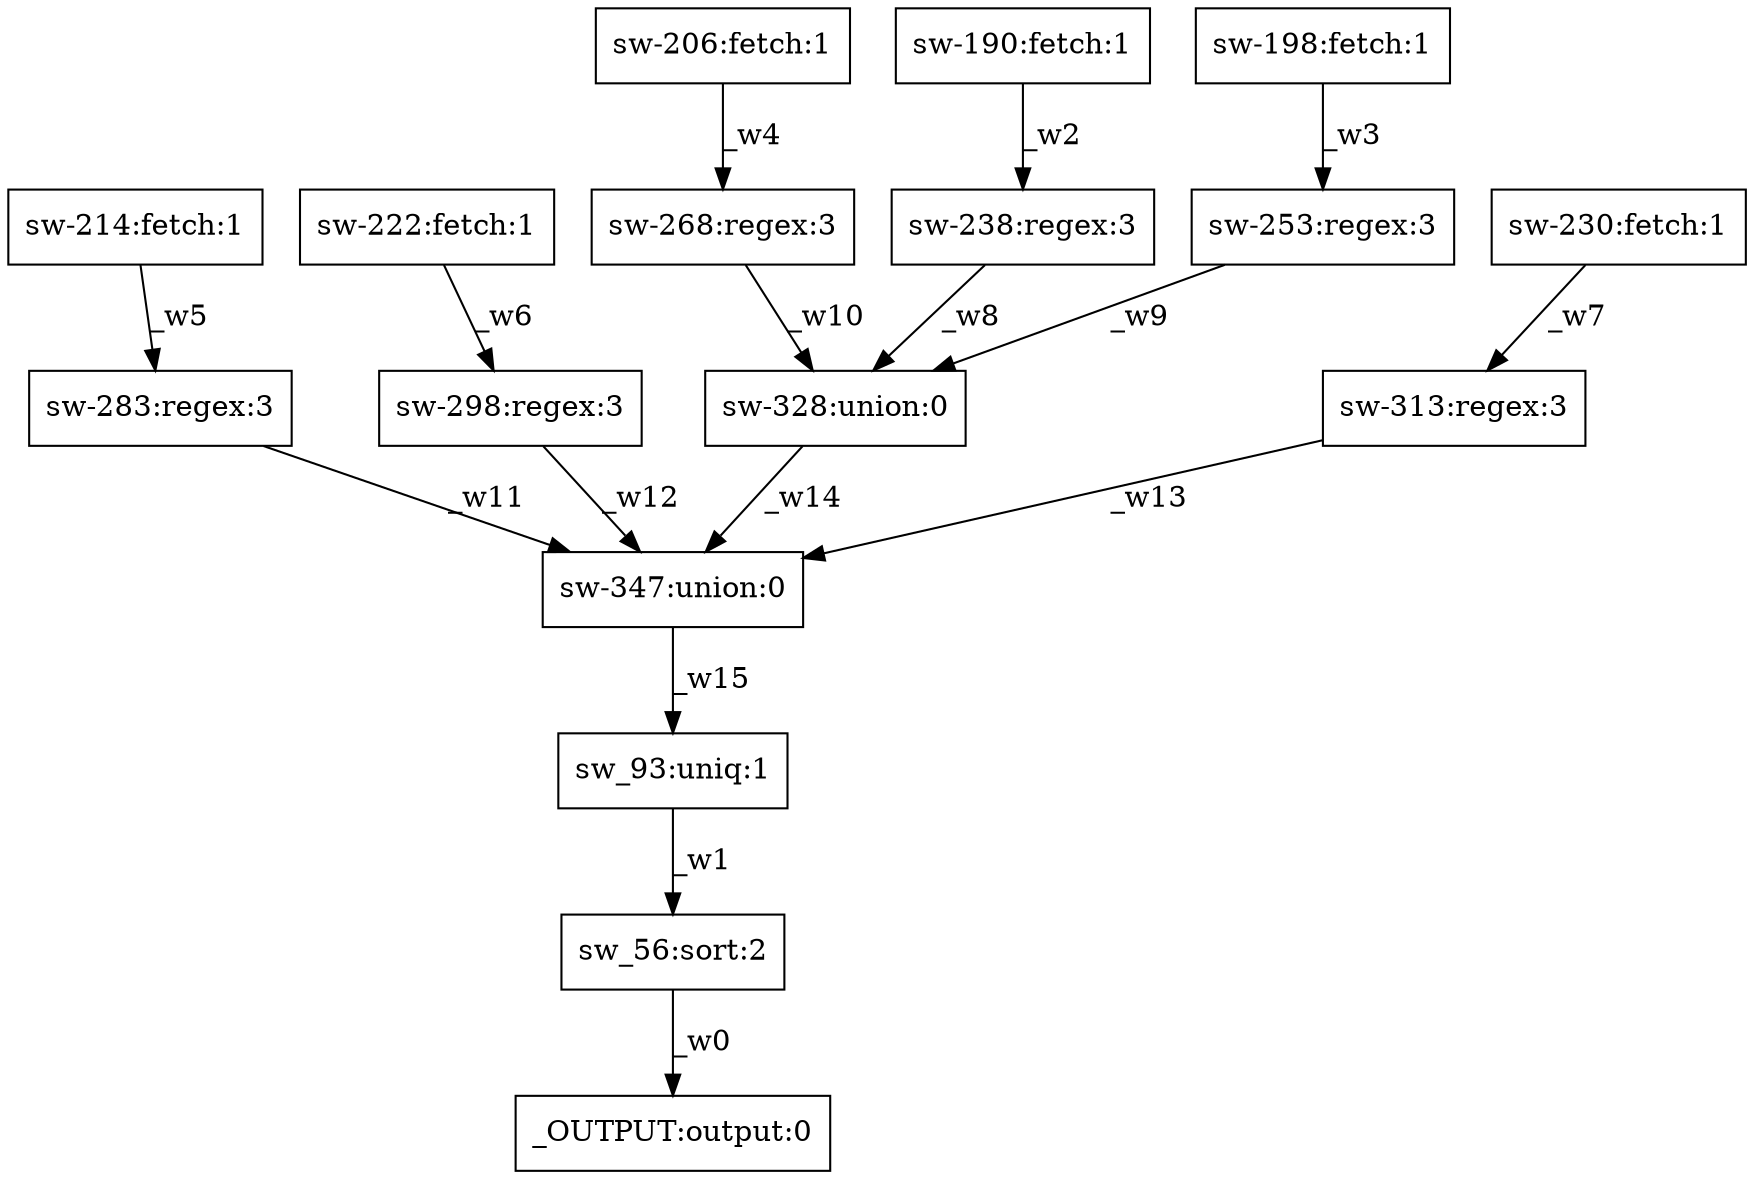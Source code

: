 digraph test1 { node [shape=box] "sw-347" [label="sw-347:union:0"];"_OUTPUT" [label="_OUTPUT:output:0"];"sw-190" [label="sw-190:fetch:1"];"sw-268" [label="sw-268:regex:3"];"sw-283" [label="sw-283:regex:3"];"sw-214" [label="sw-214:fetch:1"];"sw-298" [label="sw-298:regex:3"];"sw-230" [label="sw-230:fetch:1"];"sw-206" [label="sw-206:fetch:1"];"sw-222" [label="sw-222:fetch:1"];"sw_56" [label="sw_56:sort:2"];"sw-328" [label="sw-328:union:0"];"sw-238" [label="sw-238:regex:3"];"sw-253" [label="sw-253:regex:3"];"sw_93" [label="sw_93:uniq:1"];"sw-313" [label="sw-313:regex:3"];"sw-198" [label="sw-198:fetch:1"];"sw_56" -> "_OUTPUT" [label="_w0"];"sw_93" -> "sw_56" [label="_w1"];"sw-190" -> "sw-238" [label="_w2"];"sw-198" -> "sw-253" [label="_w3"];"sw-206" -> "sw-268" [label="_w4"];"sw-214" -> "sw-283" [label="_w5"];"sw-222" -> "sw-298" [label="_w6"];"sw-230" -> "sw-313" [label="_w7"];"sw-238" -> "sw-328" [label="_w8"];"sw-253" -> "sw-328" [label="_w9"];"sw-268" -> "sw-328" [label="_w10"];"sw-283" -> "sw-347" [label="_w11"];"sw-298" -> "sw-347" [label="_w12"];"sw-313" -> "sw-347" [label="_w13"];"sw-328" -> "sw-347" [label="_w14"];"sw-347" -> "sw_93" [label="_w15"];}